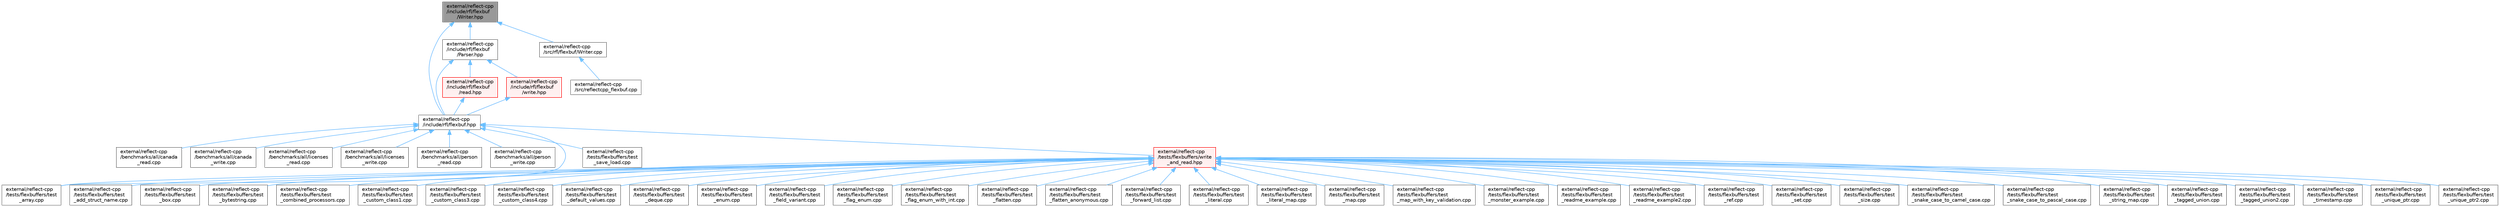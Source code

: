 digraph "external/reflect-cpp/include/rfl/flexbuf/Writer.hpp"
{
 // LATEX_PDF_SIZE
  bgcolor="transparent";
  edge [fontname=Helvetica,fontsize=10,labelfontname=Helvetica,labelfontsize=10];
  node [fontname=Helvetica,fontsize=10,shape=box,height=0.2,width=0.4];
  Node1 [id="Node000001",label="external/reflect-cpp\l/include/rfl/flexbuf\l/Writer.hpp",height=0.2,width=0.4,color="gray40", fillcolor="grey60", style="filled", fontcolor="black",tooltip=" "];
  Node1 -> Node2 [id="edge54_Node000001_Node000002",dir="back",color="steelblue1",style="solid",tooltip=" "];
  Node2 [id="Node000002",label="external/reflect-cpp\l/include/rfl/flexbuf.hpp",height=0.2,width=0.4,color="grey40", fillcolor="white", style="filled",URL="$flexbuf_8hpp.html",tooltip=" "];
  Node2 -> Node3 [id="edge55_Node000002_Node000003",dir="back",color="steelblue1",style="solid",tooltip=" "];
  Node3 [id="Node000003",label="external/reflect-cpp\l/benchmarks/all/canada\l_read.cpp",height=0.2,width=0.4,color="grey40", fillcolor="white", style="filled",URL="$canada__read_8cpp.html",tooltip=" "];
  Node2 -> Node4 [id="edge56_Node000002_Node000004",dir="back",color="steelblue1",style="solid",tooltip=" "];
  Node4 [id="Node000004",label="external/reflect-cpp\l/benchmarks/all/canada\l_write.cpp",height=0.2,width=0.4,color="grey40", fillcolor="white", style="filled",URL="$canada__write_8cpp.html",tooltip=" "];
  Node2 -> Node5 [id="edge57_Node000002_Node000005",dir="back",color="steelblue1",style="solid",tooltip=" "];
  Node5 [id="Node000005",label="external/reflect-cpp\l/benchmarks/all/licenses\l_read.cpp",height=0.2,width=0.4,color="grey40", fillcolor="white", style="filled",URL="$licenses__read_8cpp.html",tooltip=" "];
  Node2 -> Node6 [id="edge58_Node000002_Node000006",dir="back",color="steelblue1",style="solid",tooltip=" "];
  Node6 [id="Node000006",label="external/reflect-cpp\l/benchmarks/all/licenses\l_write.cpp",height=0.2,width=0.4,color="grey40", fillcolor="white", style="filled",URL="$licenses__write_8cpp.html",tooltip=" "];
  Node2 -> Node7 [id="edge59_Node000002_Node000007",dir="back",color="steelblue1",style="solid",tooltip=" "];
  Node7 [id="Node000007",label="external/reflect-cpp\l/benchmarks/all/person\l_read.cpp",height=0.2,width=0.4,color="grey40", fillcolor="white", style="filled",URL="$person__read_8cpp.html",tooltip=" "];
  Node2 -> Node8 [id="edge60_Node000002_Node000008",dir="back",color="steelblue1",style="solid",tooltip=" "];
  Node8 [id="Node000008",label="external/reflect-cpp\l/benchmarks/all/person\l_write.cpp",height=0.2,width=0.4,color="grey40", fillcolor="white", style="filled",URL="$person__write_8cpp.html",tooltip=" "];
  Node2 -> Node9 [id="edge61_Node000002_Node000009",dir="back",color="steelblue1",style="solid",tooltip=" "];
  Node9 [id="Node000009",label="external/reflect-cpp\l/tests/flexbuffers/test\l_array.cpp",height=0.2,width=0.4,color="grey40", fillcolor="white", style="filled",URL="$flexbuffers_2test__array_8cpp.html",tooltip=" "];
  Node2 -> Node10 [id="edge62_Node000002_Node000010",dir="back",color="steelblue1",style="solid",tooltip=" "];
  Node10 [id="Node000010",label="external/reflect-cpp\l/tests/flexbuffers/test\l_save_load.cpp",height=0.2,width=0.4,color="grey40", fillcolor="white", style="filled",URL="$flexbuffers_2test__save__load_8cpp.html",tooltip=" "];
  Node2 -> Node11 [id="edge63_Node000002_Node000011",dir="back",color="steelblue1",style="solid",tooltip=" "];
  Node11 [id="Node000011",label="external/reflect-cpp\l/tests/flexbuffers/write\l_and_read.hpp",height=0.2,width=0.4,color="red", fillcolor="#FFF0F0", style="filled",URL="$flexbuffers_2write__and__read_8hpp.html",tooltip=" "];
  Node11 -> Node12 [id="edge64_Node000011_Node000012",dir="back",color="steelblue1",style="solid",tooltip=" "];
  Node12 [id="Node000012",label="external/reflect-cpp\l/tests/flexbuffers/test\l_add_struct_name.cpp",height=0.2,width=0.4,color="grey40", fillcolor="white", style="filled",URL="$flexbuffers_2test__add__struct__name_8cpp.html",tooltip=" "];
  Node11 -> Node9 [id="edge65_Node000011_Node000009",dir="back",color="steelblue1",style="solid",tooltip=" "];
  Node11 -> Node13 [id="edge66_Node000011_Node000013",dir="back",color="steelblue1",style="solid",tooltip=" "];
  Node13 [id="Node000013",label="external/reflect-cpp\l/tests/flexbuffers/test\l_box.cpp",height=0.2,width=0.4,color="grey40", fillcolor="white", style="filled",URL="$flexbuffers_2test__box_8cpp.html",tooltip=" "];
  Node11 -> Node14 [id="edge67_Node000011_Node000014",dir="back",color="steelblue1",style="solid",tooltip=" "];
  Node14 [id="Node000014",label="external/reflect-cpp\l/tests/flexbuffers/test\l_bytestring.cpp",height=0.2,width=0.4,color="grey40", fillcolor="white", style="filled",URL="$flexbuffers_2test__bytestring_8cpp.html",tooltip=" "];
  Node11 -> Node15 [id="edge68_Node000011_Node000015",dir="back",color="steelblue1",style="solid",tooltip=" "];
  Node15 [id="Node000015",label="external/reflect-cpp\l/tests/flexbuffers/test\l_combined_processors.cpp",height=0.2,width=0.4,color="grey40", fillcolor="white", style="filled",URL="$flexbuffers_2test__combined__processors_8cpp.html",tooltip=" "];
  Node11 -> Node16 [id="edge69_Node000011_Node000016",dir="back",color="steelblue1",style="solid",tooltip=" "];
  Node16 [id="Node000016",label="external/reflect-cpp\l/tests/flexbuffers/test\l_custom_class1.cpp",height=0.2,width=0.4,color="grey40", fillcolor="white", style="filled",URL="$flexbuffers_2test__custom__class1_8cpp.html",tooltip=" "];
  Node11 -> Node17 [id="edge70_Node000011_Node000017",dir="back",color="steelblue1",style="solid",tooltip=" "];
  Node17 [id="Node000017",label="external/reflect-cpp\l/tests/flexbuffers/test\l_custom_class3.cpp",height=0.2,width=0.4,color="grey40", fillcolor="white", style="filled",URL="$flexbuffers_2test__custom__class3_8cpp.html",tooltip=" "];
  Node11 -> Node18 [id="edge71_Node000011_Node000018",dir="back",color="steelblue1",style="solid",tooltip=" "];
  Node18 [id="Node000018",label="external/reflect-cpp\l/tests/flexbuffers/test\l_custom_class4.cpp",height=0.2,width=0.4,color="grey40", fillcolor="white", style="filled",URL="$flexbuffers_2test__custom__class4_8cpp.html",tooltip=" "];
  Node11 -> Node19 [id="edge72_Node000011_Node000019",dir="back",color="steelblue1",style="solid",tooltip=" "];
  Node19 [id="Node000019",label="external/reflect-cpp\l/tests/flexbuffers/test\l_default_values.cpp",height=0.2,width=0.4,color="grey40", fillcolor="white", style="filled",URL="$flexbuffers_2test__default__values_8cpp.html",tooltip=" "];
  Node11 -> Node20 [id="edge73_Node000011_Node000020",dir="back",color="steelblue1",style="solid",tooltip=" "];
  Node20 [id="Node000020",label="external/reflect-cpp\l/tests/flexbuffers/test\l_deque.cpp",height=0.2,width=0.4,color="grey40", fillcolor="white", style="filled",URL="$flexbuffers_2test__deque_8cpp.html",tooltip=" "];
  Node11 -> Node21 [id="edge74_Node000011_Node000021",dir="back",color="steelblue1",style="solid",tooltip=" "];
  Node21 [id="Node000021",label="external/reflect-cpp\l/tests/flexbuffers/test\l_enum.cpp",height=0.2,width=0.4,color="grey40", fillcolor="white", style="filled",URL="$flexbuffers_2test__enum_8cpp.html",tooltip=" "];
  Node11 -> Node22 [id="edge75_Node000011_Node000022",dir="back",color="steelblue1",style="solid",tooltip=" "];
  Node22 [id="Node000022",label="external/reflect-cpp\l/tests/flexbuffers/test\l_field_variant.cpp",height=0.2,width=0.4,color="grey40", fillcolor="white", style="filled",URL="$flexbuffers_2test__field__variant_8cpp.html",tooltip=" "];
  Node11 -> Node23 [id="edge76_Node000011_Node000023",dir="back",color="steelblue1",style="solid",tooltip=" "];
  Node23 [id="Node000023",label="external/reflect-cpp\l/tests/flexbuffers/test\l_flag_enum.cpp",height=0.2,width=0.4,color="grey40", fillcolor="white", style="filled",URL="$flexbuffers_2test__flag__enum_8cpp.html",tooltip=" "];
  Node11 -> Node24 [id="edge77_Node000011_Node000024",dir="back",color="steelblue1",style="solid",tooltip=" "];
  Node24 [id="Node000024",label="external/reflect-cpp\l/tests/flexbuffers/test\l_flag_enum_with_int.cpp",height=0.2,width=0.4,color="grey40", fillcolor="white", style="filled",URL="$flexbuffers_2test__flag__enum__with__int_8cpp.html",tooltip=" "];
  Node11 -> Node25 [id="edge78_Node000011_Node000025",dir="back",color="steelblue1",style="solid",tooltip=" "];
  Node25 [id="Node000025",label="external/reflect-cpp\l/tests/flexbuffers/test\l_flatten.cpp",height=0.2,width=0.4,color="grey40", fillcolor="white", style="filled",URL="$flexbuffers_2test__flatten_8cpp.html",tooltip=" "];
  Node11 -> Node26 [id="edge79_Node000011_Node000026",dir="back",color="steelblue1",style="solid",tooltip=" "];
  Node26 [id="Node000026",label="external/reflect-cpp\l/tests/flexbuffers/test\l_flatten_anonymous.cpp",height=0.2,width=0.4,color="grey40", fillcolor="white", style="filled",URL="$flexbuffers_2test__flatten__anonymous_8cpp.html",tooltip=" "];
  Node11 -> Node27 [id="edge80_Node000011_Node000027",dir="back",color="steelblue1",style="solid",tooltip=" "];
  Node27 [id="Node000027",label="external/reflect-cpp\l/tests/flexbuffers/test\l_forward_list.cpp",height=0.2,width=0.4,color="grey40", fillcolor="white", style="filled",URL="$flexbuffers_2test__forward__list_8cpp.html",tooltip=" "];
  Node11 -> Node28 [id="edge81_Node000011_Node000028",dir="back",color="steelblue1",style="solid",tooltip=" "];
  Node28 [id="Node000028",label="external/reflect-cpp\l/tests/flexbuffers/test\l_literal.cpp",height=0.2,width=0.4,color="grey40", fillcolor="white", style="filled",URL="$flexbuffers_2test__literal_8cpp.html",tooltip=" "];
  Node11 -> Node29 [id="edge82_Node000011_Node000029",dir="back",color="steelblue1",style="solid",tooltip=" "];
  Node29 [id="Node000029",label="external/reflect-cpp\l/tests/flexbuffers/test\l_literal_map.cpp",height=0.2,width=0.4,color="grey40", fillcolor="white", style="filled",URL="$flexbuffers_2test__literal__map_8cpp.html",tooltip=" "];
  Node11 -> Node30 [id="edge83_Node000011_Node000030",dir="back",color="steelblue1",style="solid",tooltip=" "];
  Node30 [id="Node000030",label="external/reflect-cpp\l/tests/flexbuffers/test\l_map.cpp",height=0.2,width=0.4,color="grey40", fillcolor="white", style="filled",URL="$flexbuffers_2test__map_8cpp.html",tooltip=" "];
  Node11 -> Node31 [id="edge84_Node000011_Node000031",dir="back",color="steelblue1",style="solid",tooltip=" "];
  Node31 [id="Node000031",label="external/reflect-cpp\l/tests/flexbuffers/test\l_map_with_key_validation.cpp",height=0.2,width=0.4,color="grey40", fillcolor="white", style="filled",URL="$flexbuffers_2test__map__with__key__validation_8cpp.html",tooltip=" "];
  Node11 -> Node32 [id="edge85_Node000011_Node000032",dir="back",color="steelblue1",style="solid",tooltip=" "];
  Node32 [id="Node000032",label="external/reflect-cpp\l/tests/flexbuffers/test\l_monster_example.cpp",height=0.2,width=0.4,color="grey40", fillcolor="white", style="filled",URL="$flexbuffers_2test__monster__example_8cpp.html",tooltip=" "];
  Node11 -> Node33 [id="edge86_Node000011_Node000033",dir="back",color="steelblue1",style="solid",tooltip=" "];
  Node33 [id="Node000033",label="external/reflect-cpp\l/tests/flexbuffers/test\l_readme_example.cpp",height=0.2,width=0.4,color="grey40", fillcolor="white", style="filled",URL="$flexbuffers_2test__readme__example_8cpp.html",tooltip=" "];
  Node11 -> Node34 [id="edge87_Node000011_Node000034",dir="back",color="steelblue1",style="solid",tooltip=" "];
  Node34 [id="Node000034",label="external/reflect-cpp\l/tests/flexbuffers/test\l_readme_example2.cpp",height=0.2,width=0.4,color="grey40", fillcolor="white", style="filled",URL="$flexbuffers_2test__readme__example2_8cpp.html",tooltip=" "];
  Node11 -> Node35 [id="edge88_Node000011_Node000035",dir="back",color="steelblue1",style="solid",tooltip=" "];
  Node35 [id="Node000035",label="external/reflect-cpp\l/tests/flexbuffers/test\l_ref.cpp",height=0.2,width=0.4,color="grey40", fillcolor="white", style="filled",URL="$flexbuffers_2test__ref_8cpp.html",tooltip=" "];
  Node11 -> Node36 [id="edge89_Node000011_Node000036",dir="back",color="steelblue1",style="solid",tooltip=" "];
  Node36 [id="Node000036",label="external/reflect-cpp\l/tests/flexbuffers/test\l_set.cpp",height=0.2,width=0.4,color="grey40", fillcolor="white", style="filled",URL="$flexbuffers_2test__set_8cpp.html",tooltip=" "];
  Node11 -> Node37 [id="edge90_Node000011_Node000037",dir="back",color="steelblue1",style="solid",tooltip=" "];
  Node37 [id="Node000037",label="external/reflect-cpp\l/tests/flexbuffers/test\l_size.cpp",height=0.2,width=0.4,color="grey40", fillcolor="white", style="filled",URL="$flexbuffers_2test__size_8cpp.html",tooltip=" "];
  Node11 -> Node38 [id="edge91_Node000011_Node000038",dir="back",color="steelblue1",style="solid",tooltip=" "];
  Node38 [id="Node000038",label="external/reflect-cpp\l/tests/flexbuffers/test\l_snake_case_to_camel_case.cpp",height=0.2,width=0.4,color="grey40", fillcolor="white", style="filled",URL="$flexbuffers_2test__snake__case__to__camel__case_8cpp.html",tooltip=" "];
  Node11 -> Node39 [id="edge92_Node000011_Node000039",dir="back",color="steelblue1",style="solid",tooltip=" "];
  Node39 [id="Node000039",label="external/reflect-cpp\l/tests/flexbuffers/test\l_snake_case_to_pascal_case.cpp",height=0.2,width=0.4,color="grey40", fillcolor="white", style="filled",URL="$flexbuffers_2test__snake__case__to__pascal__case_8cpp.html",tooltip=" "];
  Node11 -> Node40 [id="edge93_Node000011_Node000040",dir="back",color="steelblue1",style="solid",tooltip=" "];
  Node40 [id="Node000040",label="external/reflect-cpp\l/tests/flexbuffers/test\l_string_map.cpp",height=0.2,width=0.4,color="grey40", fillcolor="white", style="filled",URL="$flexbuffers_2test__string__map_8cpp.html",tooltip=" "];
  Node11 -> Node41 [id="edge94_Node000011_Node000041",dir="back",color="steelblue1",style="solid",tooltip=" "];
  Node41 [id="Node000041",label="external/reflect-cpp\l/tests/flexbuffers/test\l_tagged_union.cpp",height=0.2,width=0.4,color="grey40", fillcolor="white", style="filled",URL="$flexbuffers_2test__tagged__union_8cpp.html",tooltip=" "];
  Node11 -> Node42 [id="edge95_Node000011_Node000042",dir="back",color="steelblue1",style="solid",tooltip=" "];
  Node42 [id="Node000042",label="external/reflect-cpp\l/tests/flexbuffers/test\l_tagged_union2.cpp",height=0.2,width=0.4,color="grey40", fillcolor="white", style="filled",URL="$flexbuffers_2test__tagged__union2_8cpp.html",tooltip=" "];
  Node11 -> Node43 [id="edge96_Node000011_Node000043",dir="back",color="steelblue1",style="solid",tooltip=" "];
  Node43 [id="Node000043",label="external/reflect-cpp\l/tests/flexbuffers/test\l_timestamp.cpp",height=0.2,width=0.4,color="grey40", fillcolor="white", style="filled",URL="$flexbuffers_2test__timestamp_8cpp.html",tooltip=" "];
  Node11 -> Node44 [id="edge97_Node000011_Node000044",dir="back",color="steelblue1",style="solid",tooltip=" "];
  Node44 [id="Node000044",label="external/reflect-cpp\l/tests/flexbuffers/test\l_unique_ptr.cpp",height=0.2,width=0.4,color="grey40", fillcolor="white", style="filled",URL="$flexbuffers_2test__unique__ptr_8cpp.html",tooltip=" "];
  Node11 -> Node45 [id="edge98_Node000011_Node000045",dir="back",color="steelblue1",style="solid",tooltip=" "];
  Node45 [id="Node000045",label="external/reflect-cpp\l/tests/flexbuffers/test\l_unique_ptr2.cpp",height=0.2,width=0.4,color="grey40", fillcolor="white", style="filled",URL="$flexbuffers_2test__unique__ptr2_8cpp.html",tooltip=" "];
  Node1 -> Node48 [id="edge99_Node000001_Node000048",dir="back",color="steelblue1",style="solid",tooltip=" "];
  Node48 [id="Node000048",label="external/reflect-cpp\l/include/rfl/flexbuf\l/Parser.hpp",height=0.2,width=0.4,color="grey40", fillcolor="white", style="filled",URL="$flexbuf_2_parser_8hpp.html",tooltip=" "];
  Node48 -> Node2 [id="edge100_Node000048_Node000002",dir="back",color="steelblue1",style="solid",tooltip=" "];
  Node48 -> Node49 [id="edge101_Node000048_Node000049",dir="back",color="steelblue1",style="solid",tooltip=" "];
  Node49 [id="Node000049",label="external/reflect-cpp\l/include/rfl/flexbuf\l/read.hpp",height=0.2,width=0.4,color="red", fillcolor="#FFF0F0", style="filled",URL="$flexbuf_2read_8hpp.html",tooltip=" "];
  Node49 -> Node2 [id="edge102_Node000049_Node000002",dir="back",color="steelblue1",style="solid",tooltip=" "];
  Node48 -> Node51 [id="edge103_Node000048_Node000051",dir="back",color="steelblue1",style="solid",tooltip=" "];
  Node51 [id="Node000051",label="external/reflect-cpp\l/include/rfl/flexbuf\l/write.hpp",height=0.2,width=0.4,color="red", fillcolor="#FFF0F0", style="filled",URL="$flexbuf_2write_8hpp.html",tooltip=" "];
  Node51 -> Node2 [id="edge104_Node000051_Node000002",dir="back",color="steelblue1",style="solid",tooltip=" "];
  Node1 -> Node53 [id="edge105_Node000001_Node000053",dir="back",color="steelblue1",style="solid",tooltip=" "];
  Node53 [id="Node000053",label="external/reflect-cpp\l/src/rfl/flexbuf/Writer.cpp",height=0.2,width=0.4,color="grey40", fillcolor="white", style="filled",URL="$flexbuf_2_writer_8cpp.html",tooltip=" "];
  Node53 -> Node54 [id="edge106_Node000053_Node000054",dir="back",color="steelblue1",style="solid",tooltip=" "];
  Node54 [id="Node000054",label="external/reflect-cpp\l/src/reflectcpp_flexbuf.cpp",height=0.2,width=0.4,color="grey40", fillcolor="white", style="filled",URL="$reflectcpp__flexbuf_8cpp.html",tooltip=" "];
}
